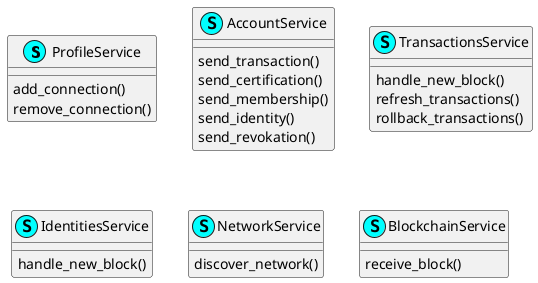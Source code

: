 @startuml



class ProfileService << (S,cyan) >>  {
    add_connection()
    remove_connection()
}

class AccountService << (S,cyan) >>  {
    send_transaction()
    send_certification()
    send_membership()
    send_identity()
    send_revokation()
}

class TransactionsService << (S,cyan) >>  {
    handle_new_block()
    refresh_transactions()
    rollback_transactions()
}

class IdentitiesService << (S,cyan) >> {
    handle_new_block()
}

class NetworkService << (S,cyan) >>  {
    discover_network()
}

class BlockchainService  << (S,cyan) >>  {
    receive_block()
}

@enduml
